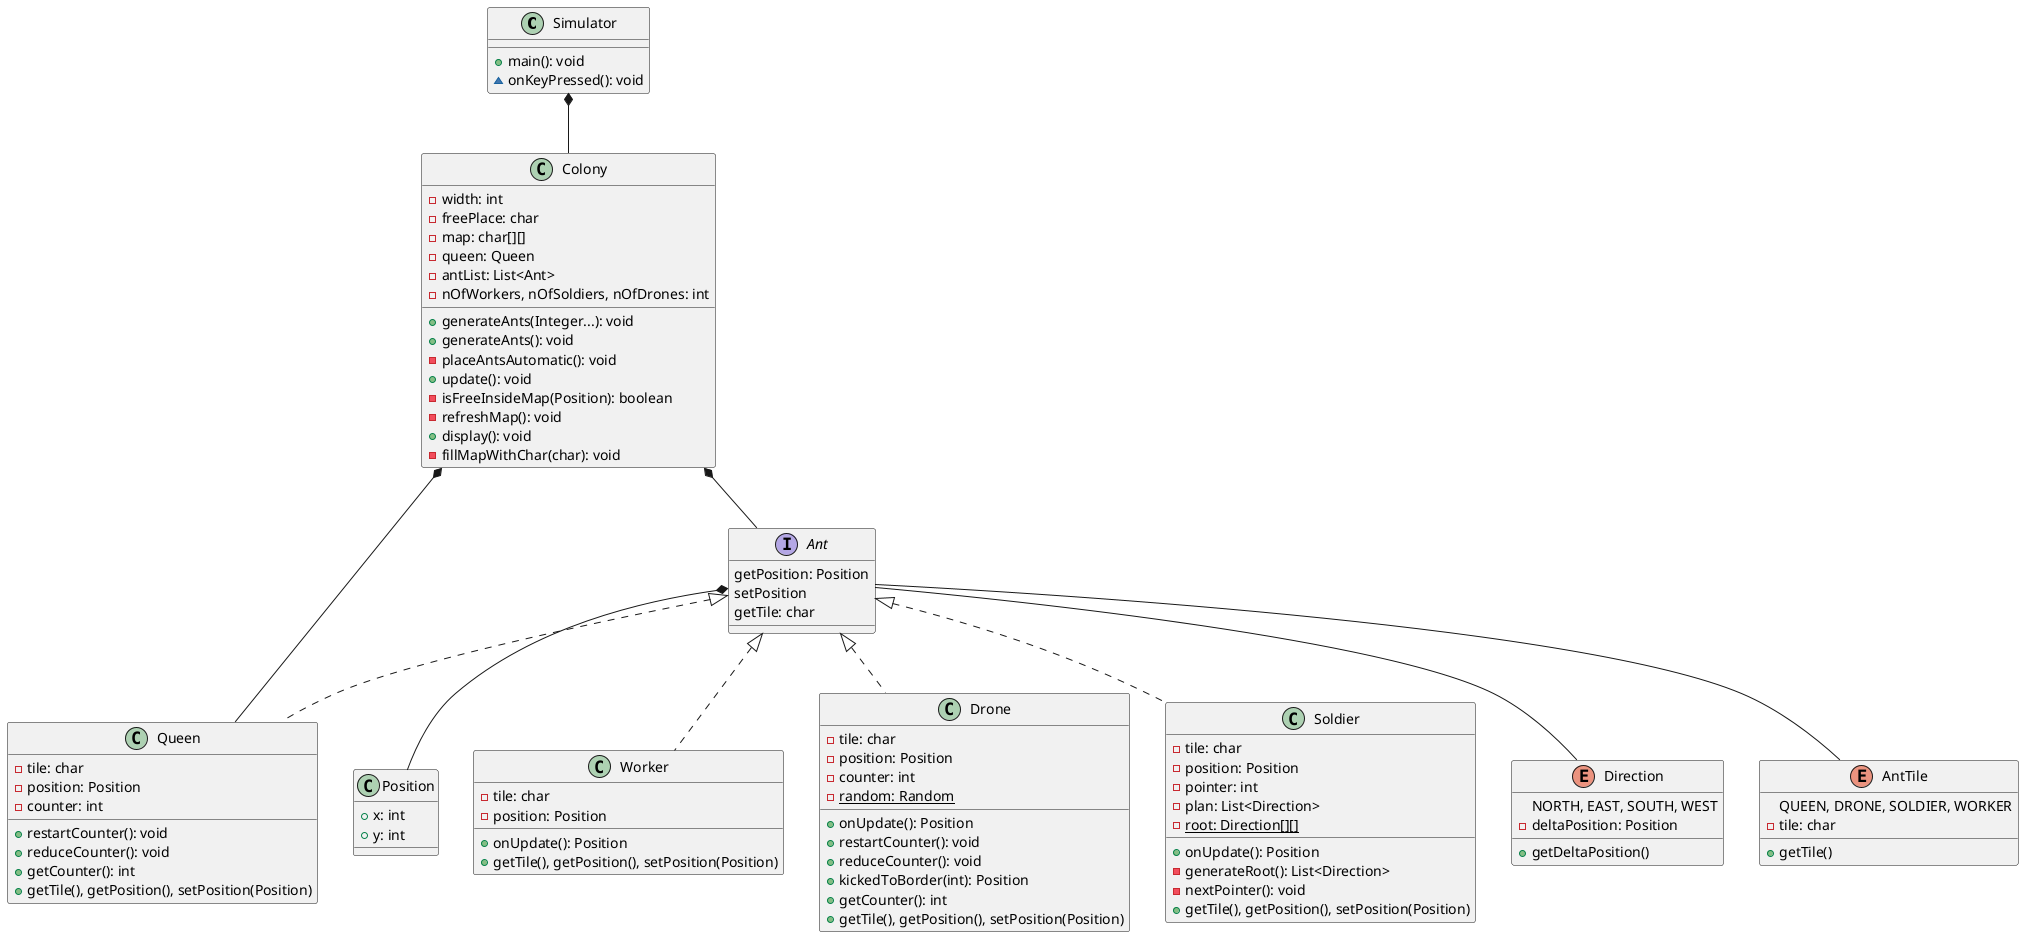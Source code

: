 @startuml

class Simulator {
    +main(): void
    ~onKeyPressed(): void
}

class Colony {
    -width: int
    -freePlace: char
    -map: char[][]
    -queen: Queen
    -antList: List<Ant>
    -nOfWorkers, nOfSoldiers, nOfDrones: int
    +generateAnts(Integer...): void
    +generateAnts(): void
    -placeAntsAutomatic(): void
    +update(): void
    -isFreeInsideMap(Position): boolean
    -refreshMap(): void
    +display(): void
    -fillMapWithChar(char): void
}

interface Ant {
    getPosition: Position
    setPosition
    getTile: char
}

Colony *-- Ant
Simulator *-- Colony

class Position {
    +x: int
    +y: int
}

Ant *-- Position

class Queen implements Ant {
    -tile: char
    -position: Position
    -counter: int
    +restartCounter(): void
    +reduceCounter(): void
    +getCounter(): int
    +getTile(), getPosition(), setPosition(Position)
}

Colony *-- Queen

class Worker implements Ant {
    -tile: char
    -position: Position
    +onUpdate(): Position
    +getTile(), getPosition(), setPosition(Position)
}

class Drone implements Ant {
    -tile: char
    -position: Position
    -counter: int
    -{static} random: Random
    +onUpdate(): Position
    +restartCounter(): void
    +reduceCounter(): void
    +kickedToBorder(int): Position
    +getCounter(): int
    +getTile(), getPosition(), setPosition(Position)
}

class Soldier implements Ant {
    -tile: char
    -position: Position
    -pointer: int
    -plan: List<Direction>
    -{static} root: Direction[][]
    +onUpdate(): Position
    -generateRoot(): List<Direction>
    -nextPointer(): void
    +getTile(), getPosition(), setPosition(Position)
}

enum Direction {
    NORTH, EAST, SOUTH, WEST
    -deltaPosition: Position
    +getDeltaPosition()
}

Ant -- Direction

enum AntTile {
    QUEEN, DRONE, SOLDIER, WORKER
    -tile: char
    +getTile()
}

Ant -- AntTile

@enduml